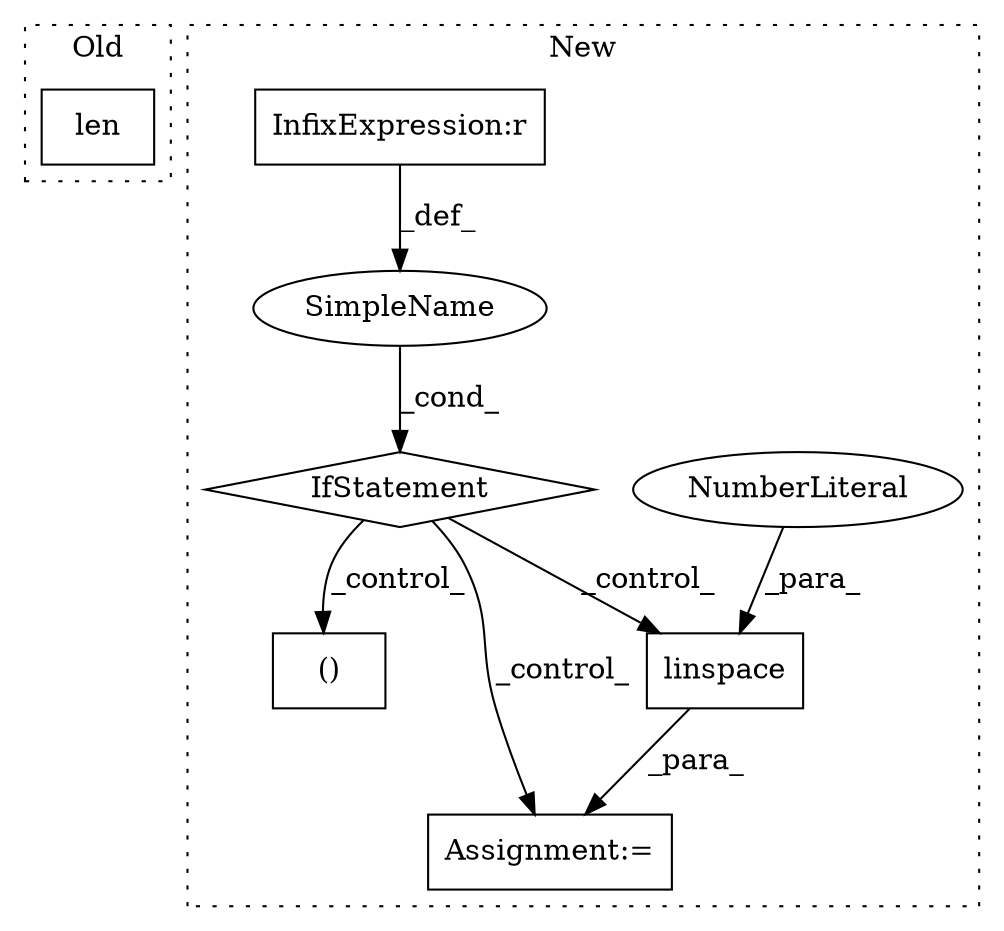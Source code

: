 digraph G {
subgraph cluster0 {
1 [label="len" a="32" s="3377,3395" l="4,1" shape="box"];
label = "Old";
style="dotted";
}
subgraph cluster1 {
2 [label="linspace" a="32" s="4733,4781" l="9,1" shape="box"];
3 [label="NumberLiteral" a="34" s="4759" l="1" shape="ellipse"];
4 [label="SimpleName" a="42" s="" l="" shape="ellipse"];
5 [label="()" a="106" s="3449" l="34" shape="box"];
6 [label="IfStatement" a="25" s="2730,2807" l="4,2" shape="diamond"];
7 [label="InfixExpression:r" a="27" s="2793" l="3" shape="box"];
8 [label="Assignment:=" a="7" s="4685" l="1" shape="box"];
label = "New";
style="dotted";
}
2 -> 8 [label="_para_"];
3 -> 2 [label="_para_"];
4 -> 6 [label="_cond_"];
6 -> 8 [label="_control_"];
6 -> 5 [label="_control_"];
6 -> 2 [label="_control_"];
7 -> 4 [label="_def_"];
}
